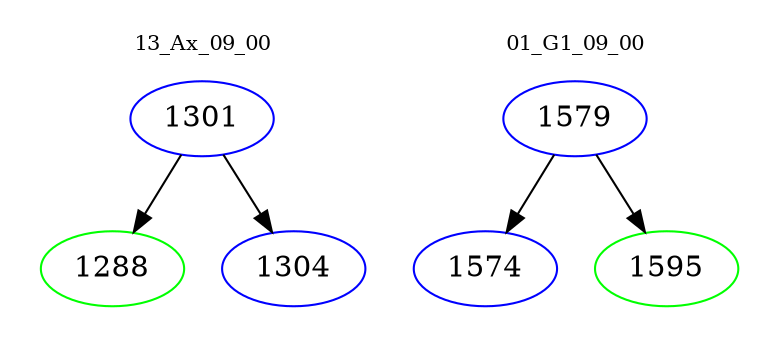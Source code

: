 digraph{
subgraph cluster_0 {
color = white
label = "13_Ax_09_00";
fontsize=10;
T0_1301 [label="1301", color="blue"]
T0_1301 -> T0_1288 [color="black"]
T0_1288 [label="1288", color="green"]
T0_1301 -> T0_1304 [color="black"]
T0_1304 [label="1304", color="blue"]
}
subgraph cluster_1 {
color = white
label = "01_G1_09_00";
fontsize=10;
T1_1579 [label="1579", color="blue"]
T1_1579 -> T1_1574 [color="black"]
T1_1574 [label="1574", color="blue"]
T1_1579 -> T1_1595 [color="black"]
T1_1595 [label="1595", color="green"]
}
}
